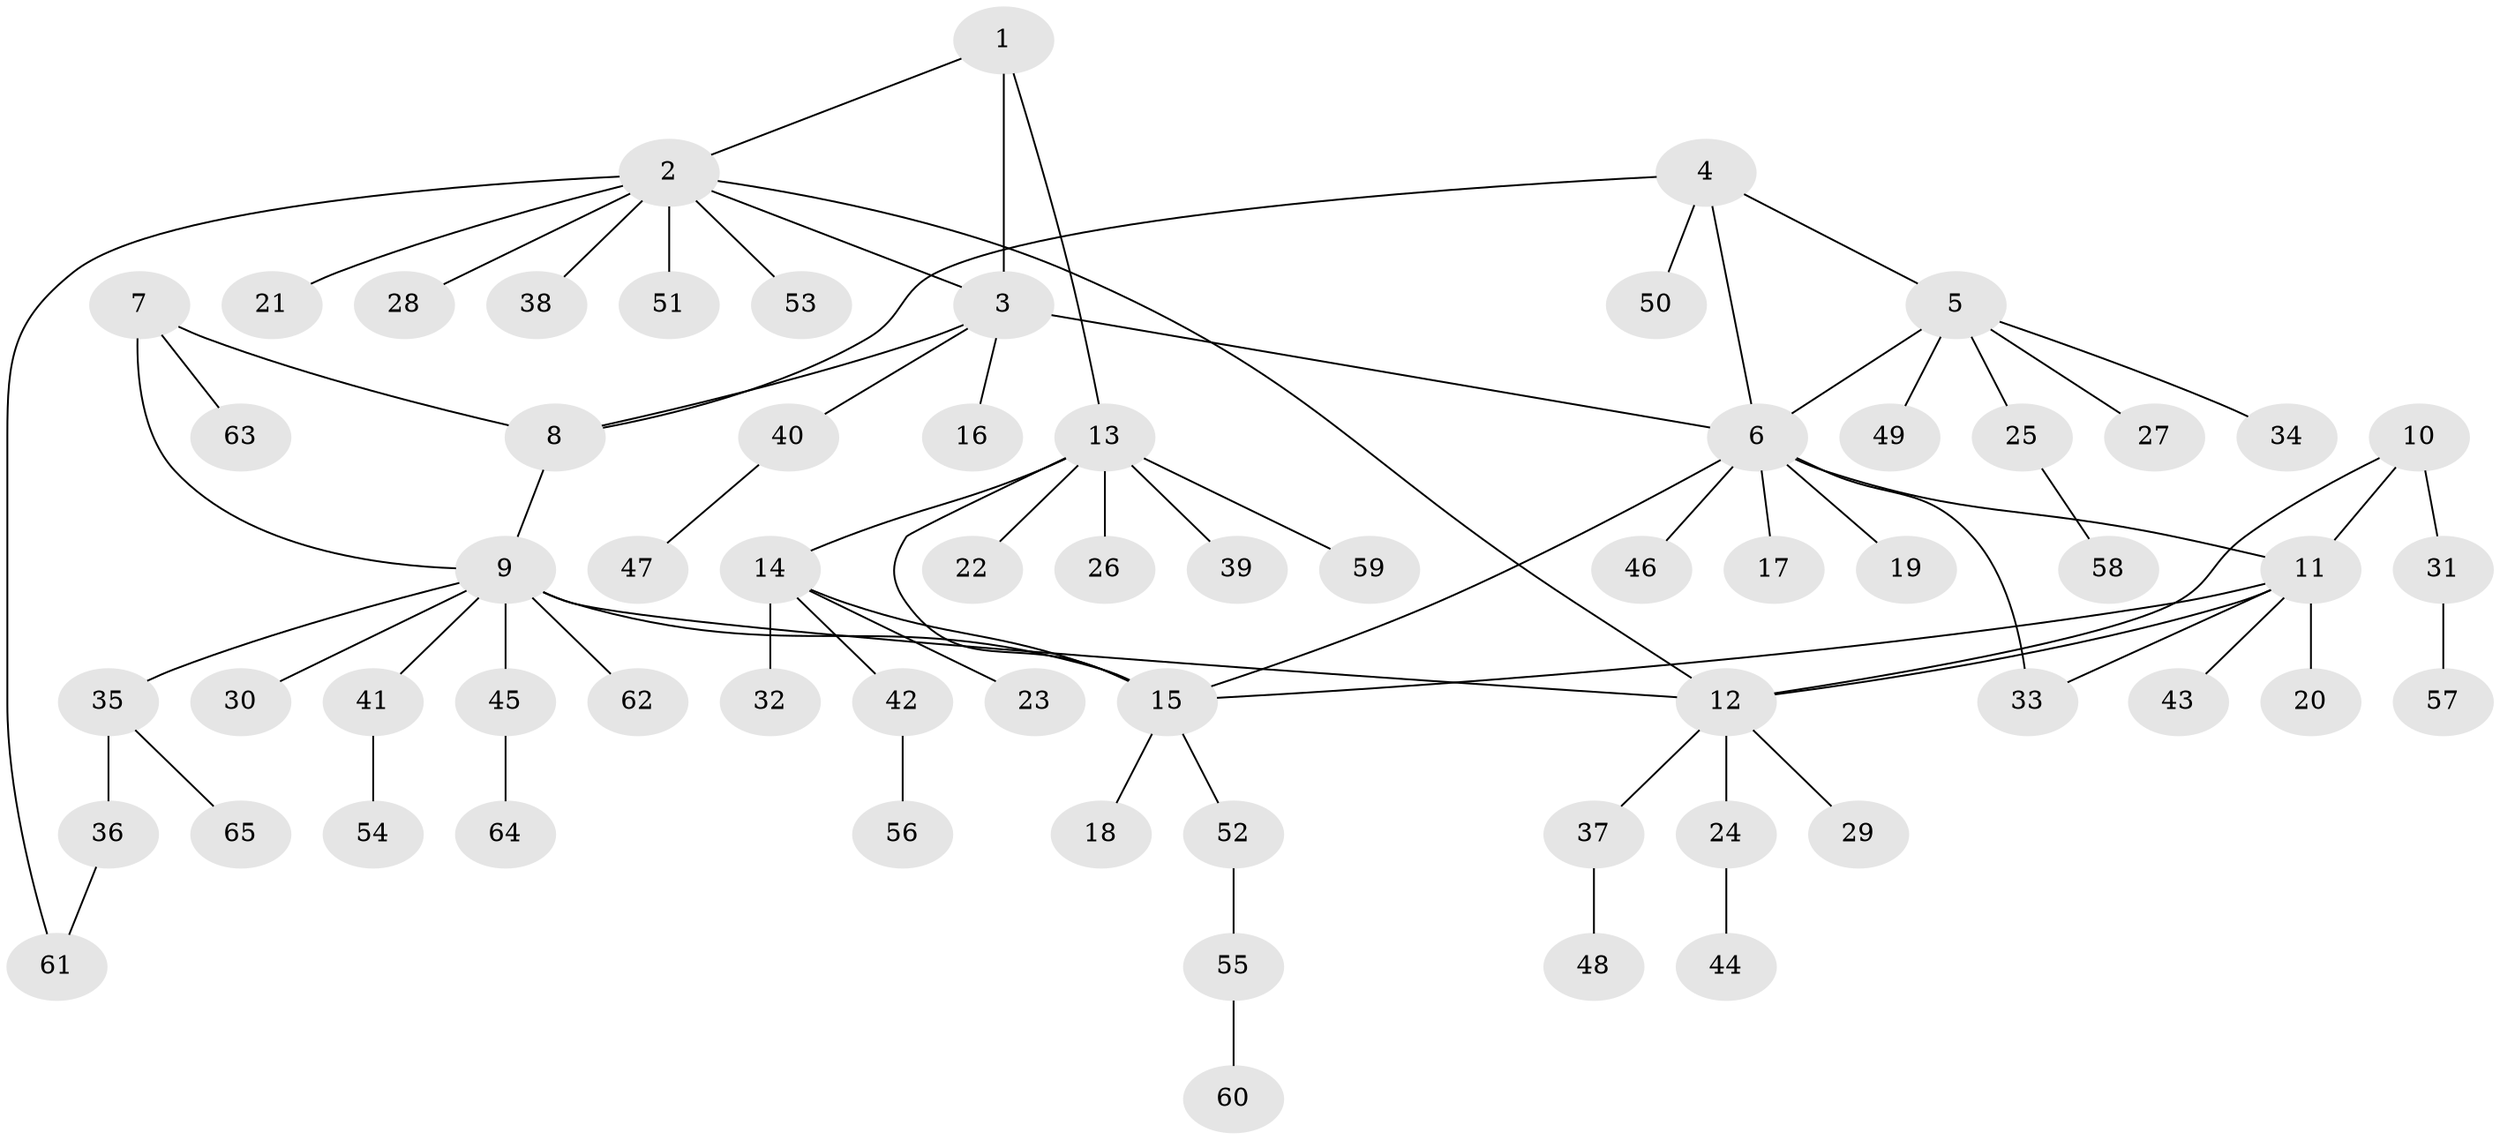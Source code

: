 // coarse degree distribution, {3: 0.06521739130434782, 5: 0.043478260869565216, 4: 0.043478260869565216, 8: 0.06521739130434782, 6: 0.08695652173913043, 1: 0.5, 2: 0.1956521739130435}
// Generated by graph-tools (version 1.1) at 2025/37/03/04/25 23:37:32]
// undirected, 65 vertices, 77 edges
graph export_dot {
  node [color=gray90,style=filled];
  1;
  2;
  3;
  4;
  5;
  6;
  7;
  8;
  9;
  10;
  11;
  12;
  13;
  14;
  15;
  16;
  17;
  18;
  19;
  20;
  21;
  22;
  23;
  24;
  25;
  26;
  27;
  28;
  29;
  30;
  31;
  32;
  33;
  34;
  35;
  36;
  37;
  38;
  39;
  40;
  41;
  42;
  43;
  44;
  45;
  46;
  47;
  48;
  49;
  50;
  51;
  52;
  53;
  54;
  55;
  56;
  57;
  58;
  59;
  60;
  61;
  62;
  63;
  64;
  65;
  1 -- 2;
  1 -- 3;
  1 -- 13;
  2 -- 3;
  2 -- 12;
  2 -- 21;
  2 -- 28;
  2 -- 38;
  2 -- 51;
  2 -- 53;
  2 -- 61;
  3 -- 6;
  3 -- 8;
  3 -- 16;
  3 -- 40;
  4 -- 5;
  4 -- 6;
  4 -- 8;
  4 -- 50;
  5 -- 6;
  5 -- 25;
  5 -- 27;
  5 -- 34;
  5 -- 49;
  6 -- 11;
  6 -- 15;
  6 -- 17;
  6 -- 19;
  6 -- 33;
  6 -- 46;
  7 -- 8;
  7 -- 9;
  7 -- 63;
  8 -- 9;
  9 -- 12;
  9 -- 15;
  9 -- 30;
  9 -- 35;
  9 -- 41;
  9 -- 45;
  9 -- 62;
  10 -- 11;
  10 -- 12;
  10 -- 31;
  11 -- 12;
  11 -- 15;
  11 -- 20;
  11 -- 33;
  11 -- 43;
  12 -- 24;
  12 -- 29;
  12 -- 37;
  13 -- 14;
  13 -- 15;
  13 -- 22;
  13 -- 26;
  13 -- 39;
  13 -- 59;
  14 -- 15;
  14 -- 23;
  14 -- 32;
  14 -- 42;
  15 -- 18;
  15 -- 52;
  24 -- 44;
  25 -- 58;
  31 -- 57;
  35 -- 36;
  35 -- 65;
  36 -- 61;
  37 -- 48;
  40 -- 47;
  41 -- 54;
  42 -- 56;
  45 -- 64;
  52 -- 55;
  55 -- 60;
}
